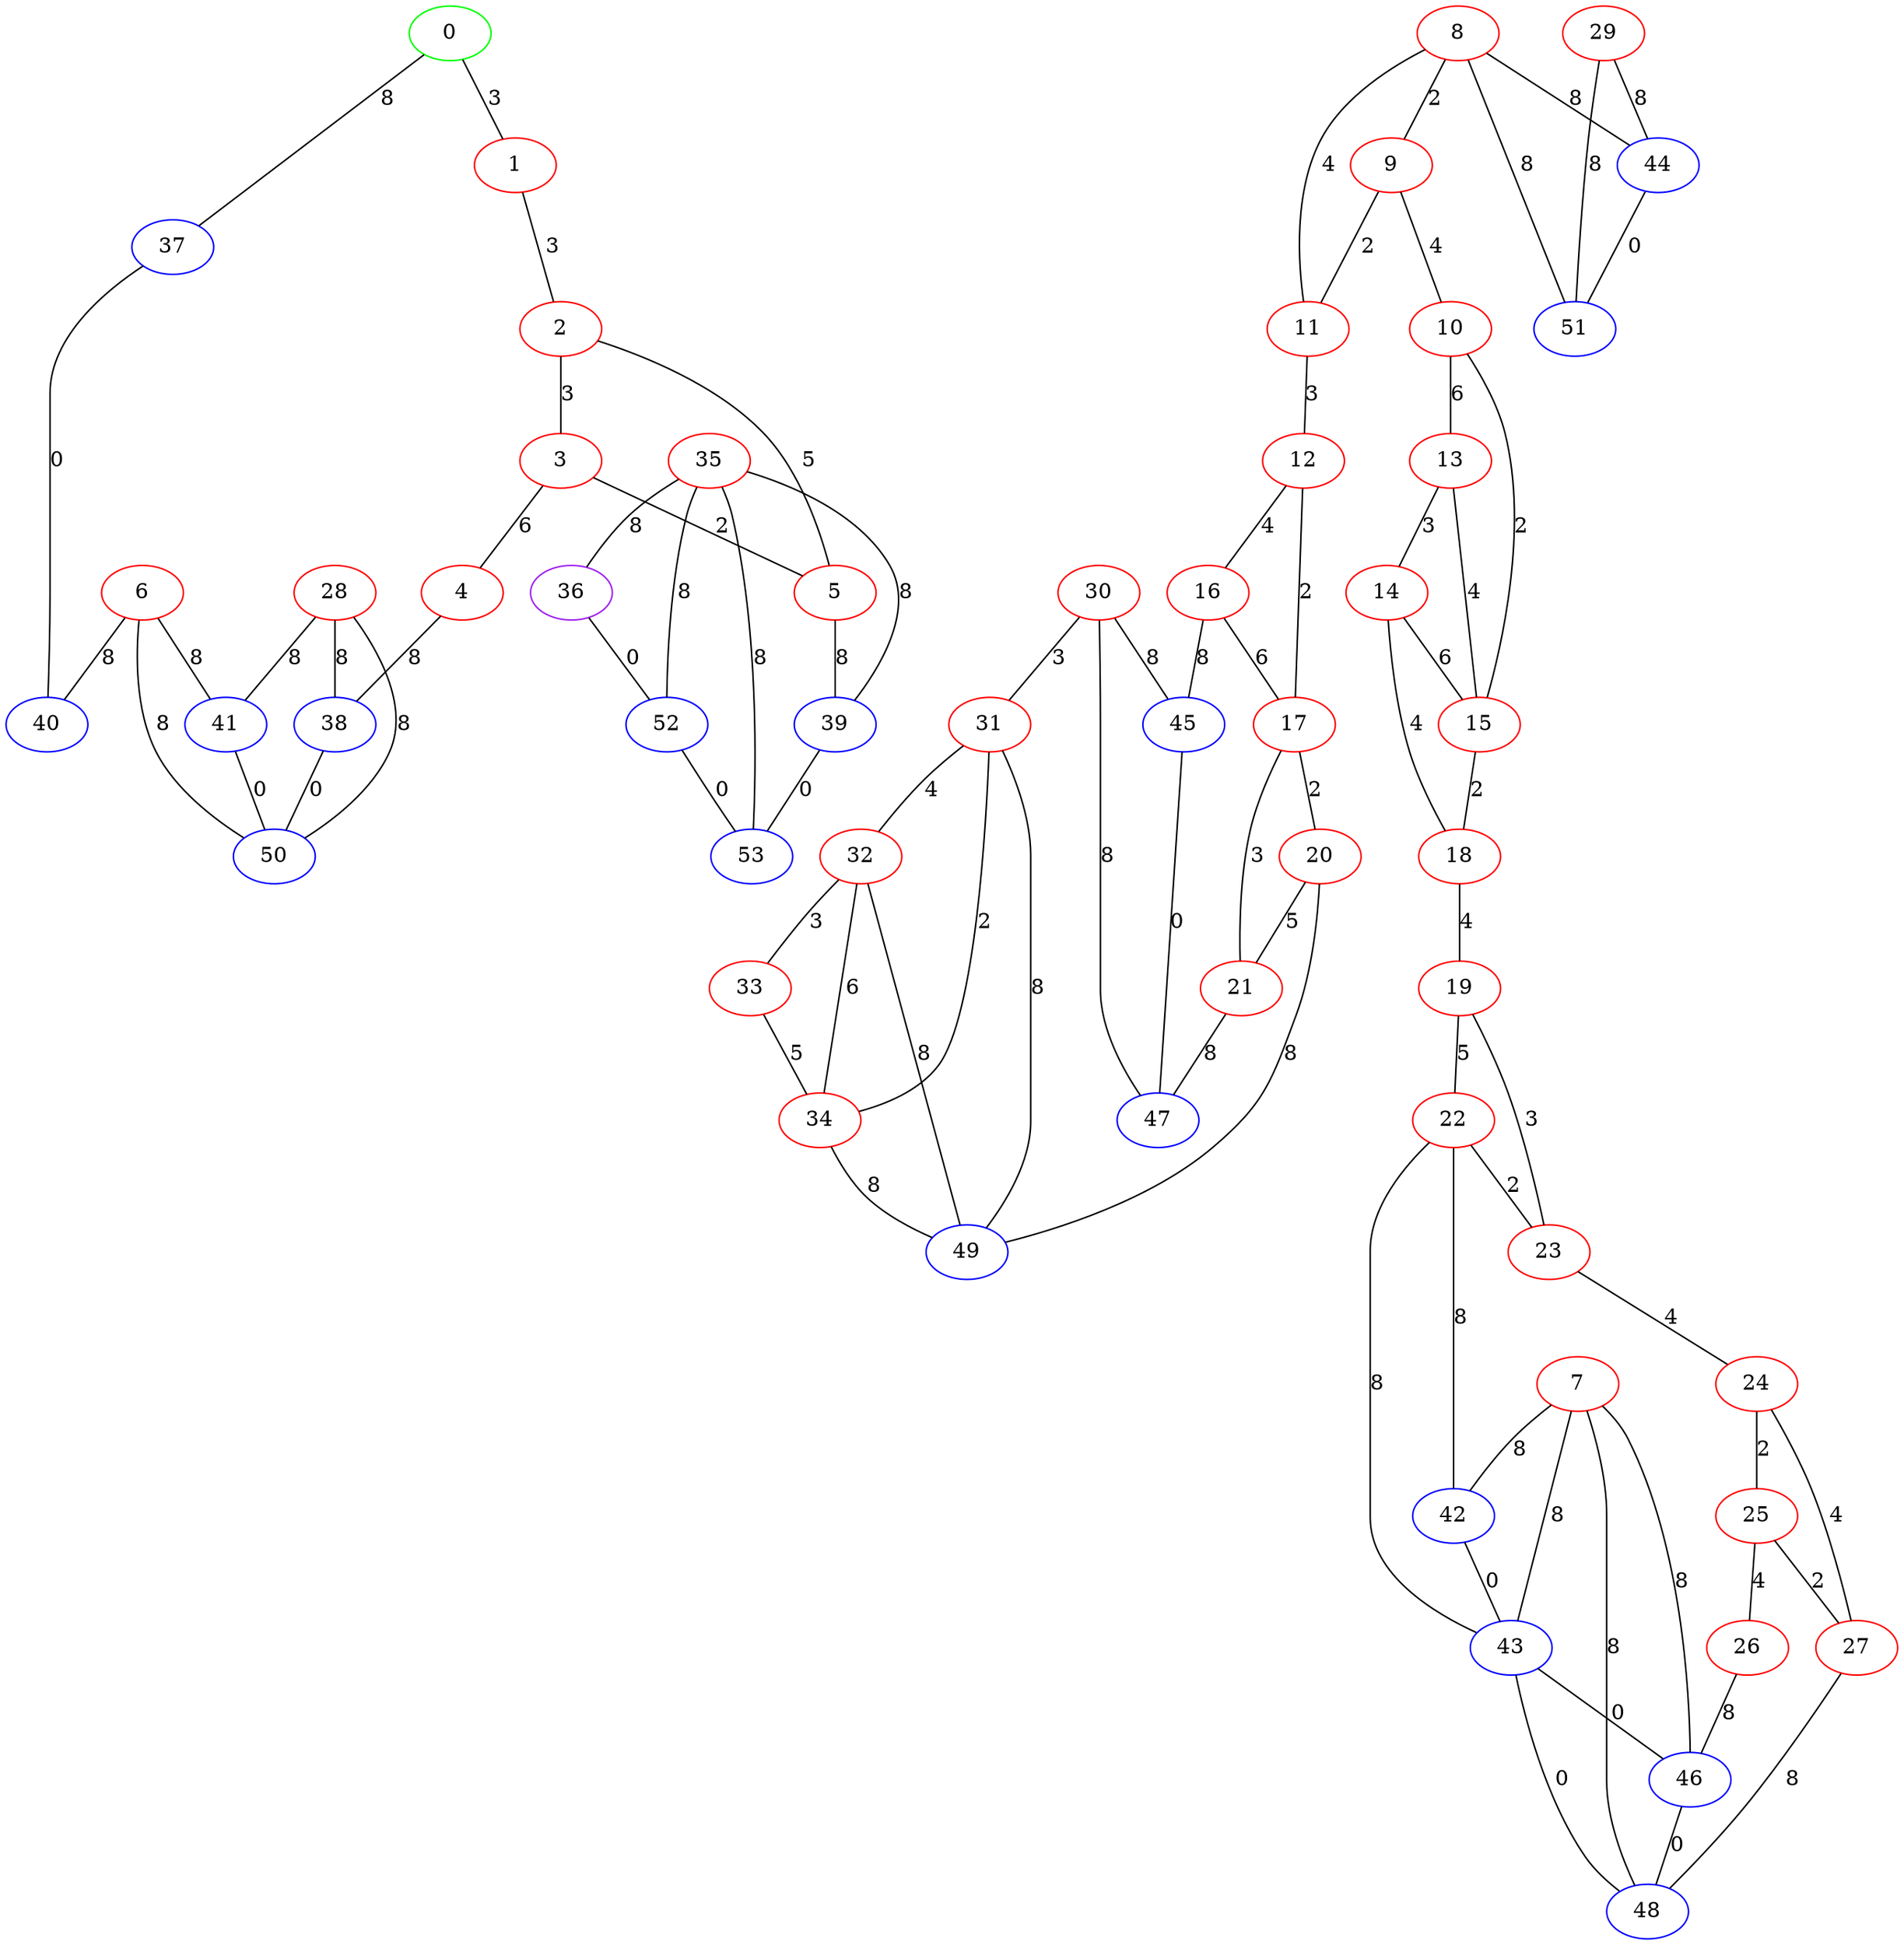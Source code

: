 graph "" {
0 [color=green, weight=2];
1 [color=red, weight=1];
2 [color=red, weight=1];
3 [color=red, weight=1];
4 [color=red, weight=1];
5 [color=red, weight=1];
6 [color=red, weight=1];
7 [color=red, weight=1];
8 [color=red, weight=1];
9 [color=red, weight=1];
10 [color=red, weight=1];
11 [color=red, weight=1];
12 [color=red, weight=1];
13 [color=red, weight=1];
14 [color=red, weight=1];
15 [color=red, weight=1];
16 [color=red, weight=1];
17 [color=red, weight=1];
18 [color=red, weight=1];
19 [color=red, weight=1];
20 [color=red, weight=1];
21 [color=red, weight=1];
22 [color=red, weight=1];
23 [color=red, weight=1];
24 [color=red, weight=1];
25 [color=red, weight=1];
26 [color=red, weight=1];
27 [color=red, weight=1];
28 [color=red, weight=1];
29 [color=red, weight=1];
30 [color=red, weight=1];
31 [color=red, weight=1];
32 [color=red, weight=1];
33 [color=red, weight=1];
34 [color=red, weight=1];
35 [color=red, weight=1];
36 [color=purple, weight=4];
37 [color=blue, weight=3];
38 [color=blue, weight=3];
39 [color=blue, weight=3];
40 [color=blue, weight=3];
41 [color=blue, weight=3];
42 [color=blue, weight=3];
43 [color=blue, weight=3];
44 [color=blue, weight=3];
45 [color=blue, weight=3];
46 [color=blue, weight=3];
47 [color=blue, weight=3];
48 [color=blue, weight=3];
49 [color=blue, weight=3];
50 [color=blue, weight=3];
51 [color=blue, weight=3];
52 [color=blue, weight=3];
53 [color=blue, weight=3];
0 -- 1  [key=0, label=3];
0 -- 37  [key=0, label=8];
1 -- 2  [key=0, label=3];
2 -- 3  [key=0, label=3];
2 -- 5  [key=0, label=5];
3 -- 4  [key=0, label=6];
3 -- 5  [key=0, label=2];
4 -- 38  [key=0, label=8];
5 -- 39  [key=0, label=8];
6 -- 40  [key=0, label=8];
6 -- 41  [key=0, label=8];
6 -- 50  [key=0, label=8];
7 -- 48  [key=0, label=8];
7 -- 42  [key=0, label=8];
7 -- 43  [key=0, label=8];
7 -- 46  [key=0, label=8];
8 -- 9  [key=0, label=2];
8 -- 11  [key=0, label=4];
8 -- 44  [key=0, label=8];
8 -- 51  [key=0, label=8];
9 -- 10  [key=0, label=4];
9 -- 11  [key=0, label=2];
10 -- 13  [key=0, label=6];
10 -- 15  [key=0, label=2];
11 -- 12  [key=0, label=3];
12 -- 16  [key=0, label=4];
12 -- 17  [key=0, label=2];
13 -- 14  [key=0, label=3];
13 -- 15  [key=0, label=4];
14 -- 18  [key=0, label=4];
14 -- 15  [key=0, label=6];
15 -- 18  [key=0, label=2];
16 -- 17  [key=0, label=6];
16 -- 45  [key=0, label=8];
17 -- 20  [key=0, label=2];
17 -- 21  [key=0, label=3];
18 -- 19  [key=0, label=4];
19 -- 22  [key=0, label=5];
19 -- 23  [key=0, label=3];
20 -- 21  [key=0, label=5];
20 -- 49  [key=0, label=8];
21 -- 47  [key=0, label=8];
22 -- 43  [key=0, label=8];
22 -- 42  [key=0, label=8];
22 -- 23  [key=0, label=2];
23 -- 24  [key=0, label=4];
24 -- 25  [key=0, label=2];
24 -- 27  [key=0, label=4];
25 -- 26  [key=0, label=4];
25 -- 27  [key=0, label=2];
26 -- 46  [key=0, label=8];
27 -- 48  [key=0, label=8];
28 -- 41  [key=0, label=8];
28 -- 50  [key=0, label=8];
28 -- 38  [key=0, label=8];
29 -- 51  [key=0, label=8];
29 -- 44  [key=0, label=8];
30 -- 47  [key=0, label=8];
30 -- 45  [key=0, label=8];
30 -- 31  [key=0, label=3];
31 -- 32  [key=0, label=4];
31 -- 49  [key=0, label=8];
31 -- 34  [key=0, label=2];
32 -- 33  [key=0, label=3];
32 -- 34  [key=0, label=6];
32 -- 49  [key=0, label=8];
33 -- 34  [key=0, label=5];
34 -- 49  [key=0, label=8];
35 -- 52  [key=0, label=8];
35 -- 36  [key=0, label=8];
35 -- 53  [key=0, label=8];
35 -- 39  [key=0, label=8];
36 -- 52  [key=0, label=0];
37 -- 40  [key=0, label=0];
38 -- 50  [key=0, label=0];
39 -- 53  [key=0, label=0];
41 -- 50  [key=0, label=0];
42 -- 43  [key=0, label=0];
43 -- 48  [key=0, label=0];
43 -- 46  [key=0, label=0];
44 -- 51  [key=0, label=0];
45 -- 47  [key=0, label=0];
46 -- 48  [key=0, label=0];
52 -- 53  [key=0, label=0];
}
